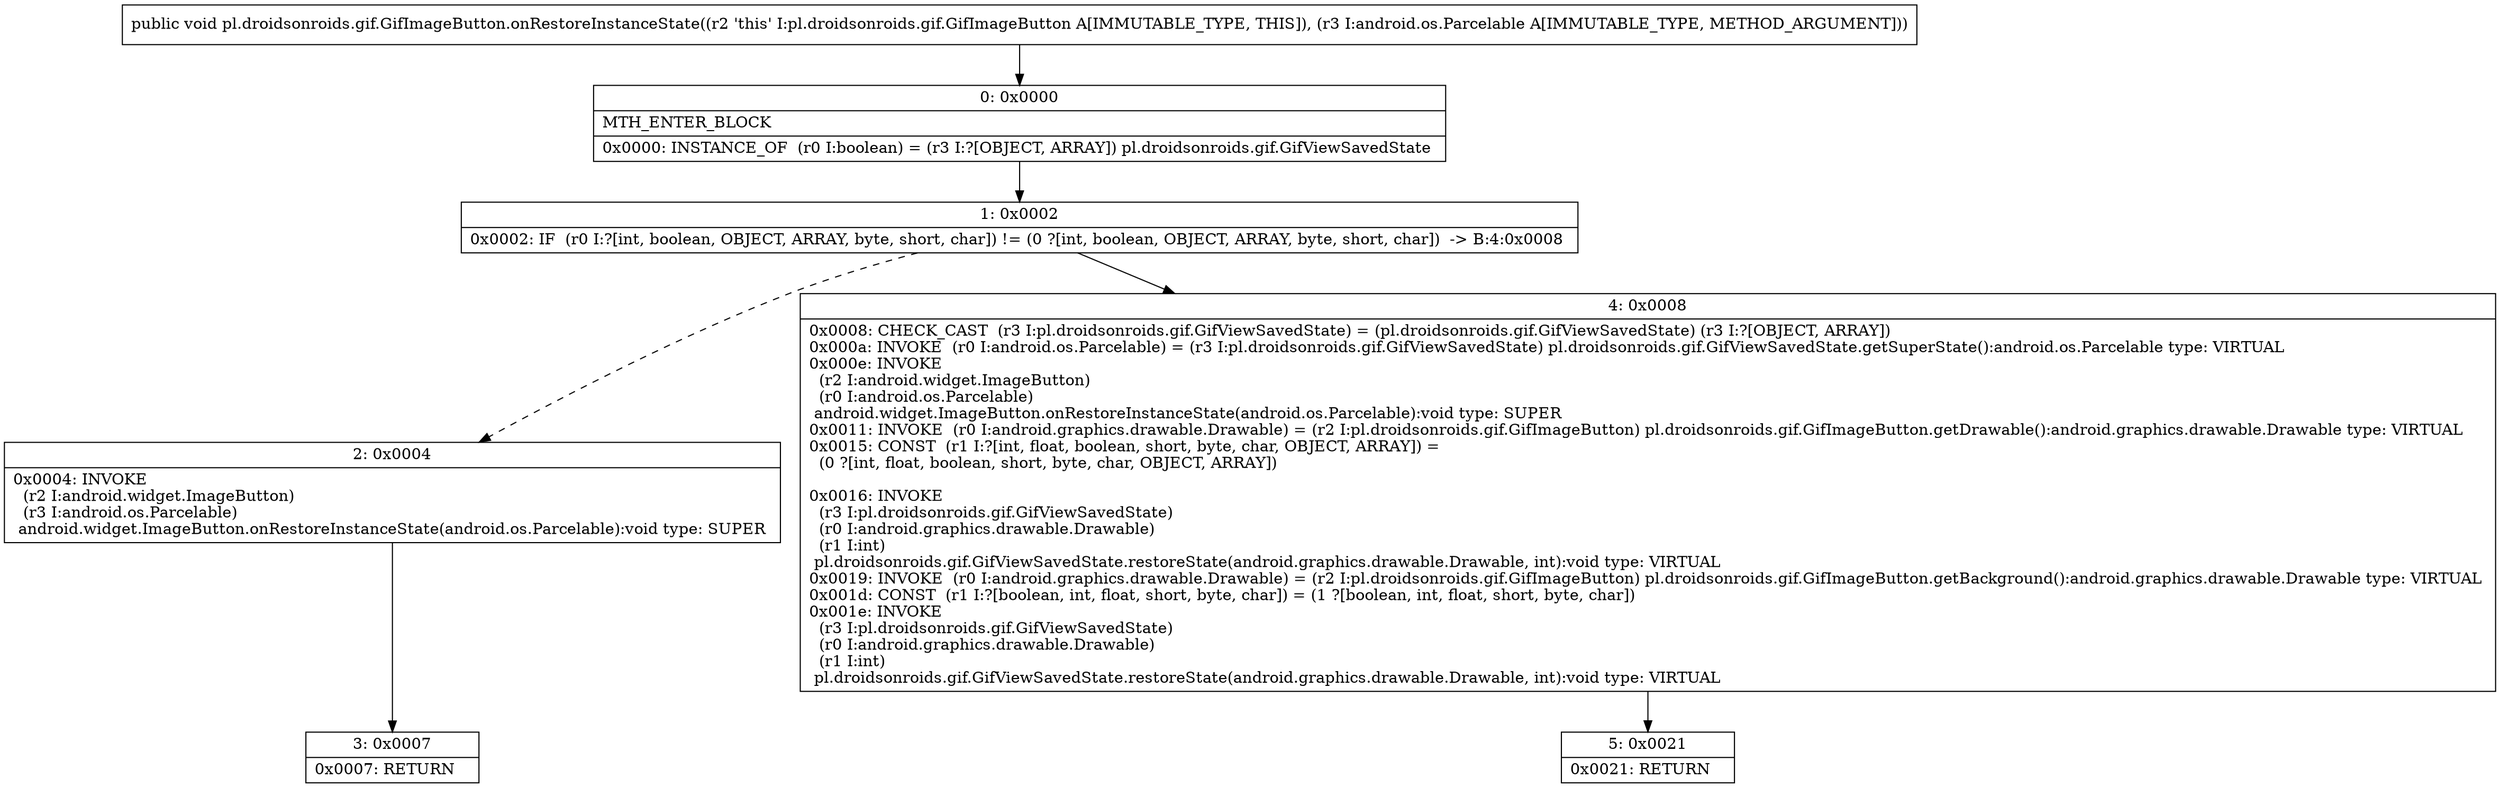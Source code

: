 digraph "CFG forpl.droidsonroids.gif.GifImageButton.onRestoreInstanceState(Landroid\/os\/Parcelable;)V" {
Node_0 [shape=record,label="{0\:\ 0x0000|MTH_ENTER_BLOCK\l|0x0000: INSTANCE_OF  (r0 I:boolean) = (r3 I:?[OBJECT, ARRAY]) pl.droidsonroids.gif.GifViewSavedState \l}"];
Node_1 [shape=record,label="{1\:\ 0x0002|0x0002: IF  (r0 I:?[int, boolean, OBJECT, ARRAY, byte, short, char]) != (0 ?[int, boolean, OBJECT, ARRAY, byte, short, char])  \-\> B:4:0x0008 \l}"];
Node_2 [shape=record,label="{2\:\ 0x0004|0x0004: INVOKE  \l  (r2 I:android.widget.ImageButton)\l  (r3 I:android.os.Parcelable)\l android.widget.ImageButton.onRestoreInstanceState(android.os.Parcelable):void type: SUPER \l}"];
Node_3 [shape=record,label="{3\:\ 0x0007|0x0007: RETURN   \l}"];
Node_4 [shape=record,label="{4\:\ 0x0008|0x0008: CHECK_CAST  (r3 I:pl.droidsonroids.gif.GifViewSavedState) = (pl.droidsonroids.gif.GifViewSavedState) (r3 I:?[OBJECT, ARRAY]) \l0x000a: INVOKE  (r0 I:android.os.Parcelable) = (r3 I:pl.droidsonroids.gif.GifViewSavedState) pl.droidsonroids.gif.GifViewSavedState.getSuperState():android.os.Parcelable type: VIRTUAL \l0x000e: INVOKE  \l  (r2 I:android.widget.ImageButton)\l  (r0 I:android.os.Parcelable)\l android.widget.ImageButton.onRestoreInstanceState(android.os.Parcelable):void type: SUPER \l0x0011: INVOKE  (r0 I:android.graphics.drawable.Drawable) = (r2 I:pl.droidsonroids.gif.GifImageButton) pl.droidsonroids.gif.GifImageButton.getDrawable():android.graphics.drawable.Drawable type: VIRTUAL \l0x0015: CONST  (r1 I:?[int, float, boolean, short, byte, char, OBJECT, ARRAY]) = \l  (0 ?[int, float, boolean, short, byte, char, OBJECT, ARRAY])\l \l0x0016: INVOKE  \l  (r3 I:pl.droidsonroids.gif.GifViewSavedState)\l  (r0 I:android.graphics.drawable.Drawable)\l  (r1 I:int)\l pl.droidsonroids.gif.GifViewSavedState.restoreState(android.graphics.drawable.Drawable, int):void type: VIRTUAL \l0x0019: INVOKE  (r0 I:android.graphics.drawable.Drawable) = (r2 I:pl.droidsonroids.gif.GifImageButton) pl.droidsonroids.gif.GifImageButton.getBackground():android.graphics.drawable.Drawable type: VIRTUAL \l0x001d: CONST  (r1 I:?[boolean, int, float, short, byte, char]) = (1 ?[boolean, int, float, short, byte, char]) \l0x001e: INVOKE  \l  (r3 I:pl.droidsonroids.gif.GifViewSavedState)\l  (r0 I:android.graphics.drawable.Drawable)\l  (r1 I:int)\l pl.droidsonroids.gif.GifViewSavedState.restoreState(android.graphics.drawable.Drawable, int):void type: VIRTUAL \l}"];
Node_5 [shape=record,label="{5\:\ 0x0021|0x0021: RETURN   \l}"];
MethodNode[shape=record,label="{public void pl.droidsonroids.gif.GifImageButton.onRestoreInstanceState((r2 'this' I:pl.droidsonroids.gif.GifImageButton A[IMMUTABLE_TYPE, THIS]), (r3 I:android.os.Parcelable A[IMMUTABLE_TYPE, METHOD_ARGUMENT])) }"];
MethodNode -> Node_0;
Node_0 -> Node_1;
Node_1 -> Node_2[style=dashed];
Node_1 -> Node_4;
Node_2 -> Node_3;
Node_4 -> Node_5;
}

